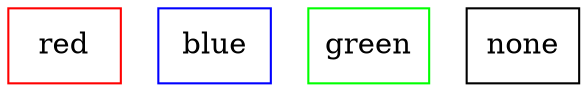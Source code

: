 digraph {

   node  [ shape = box   ]

   red   [ color = red   ]
   blue  [ color = blue  ]
   green [ color = green ]
   none  [               ]

}
